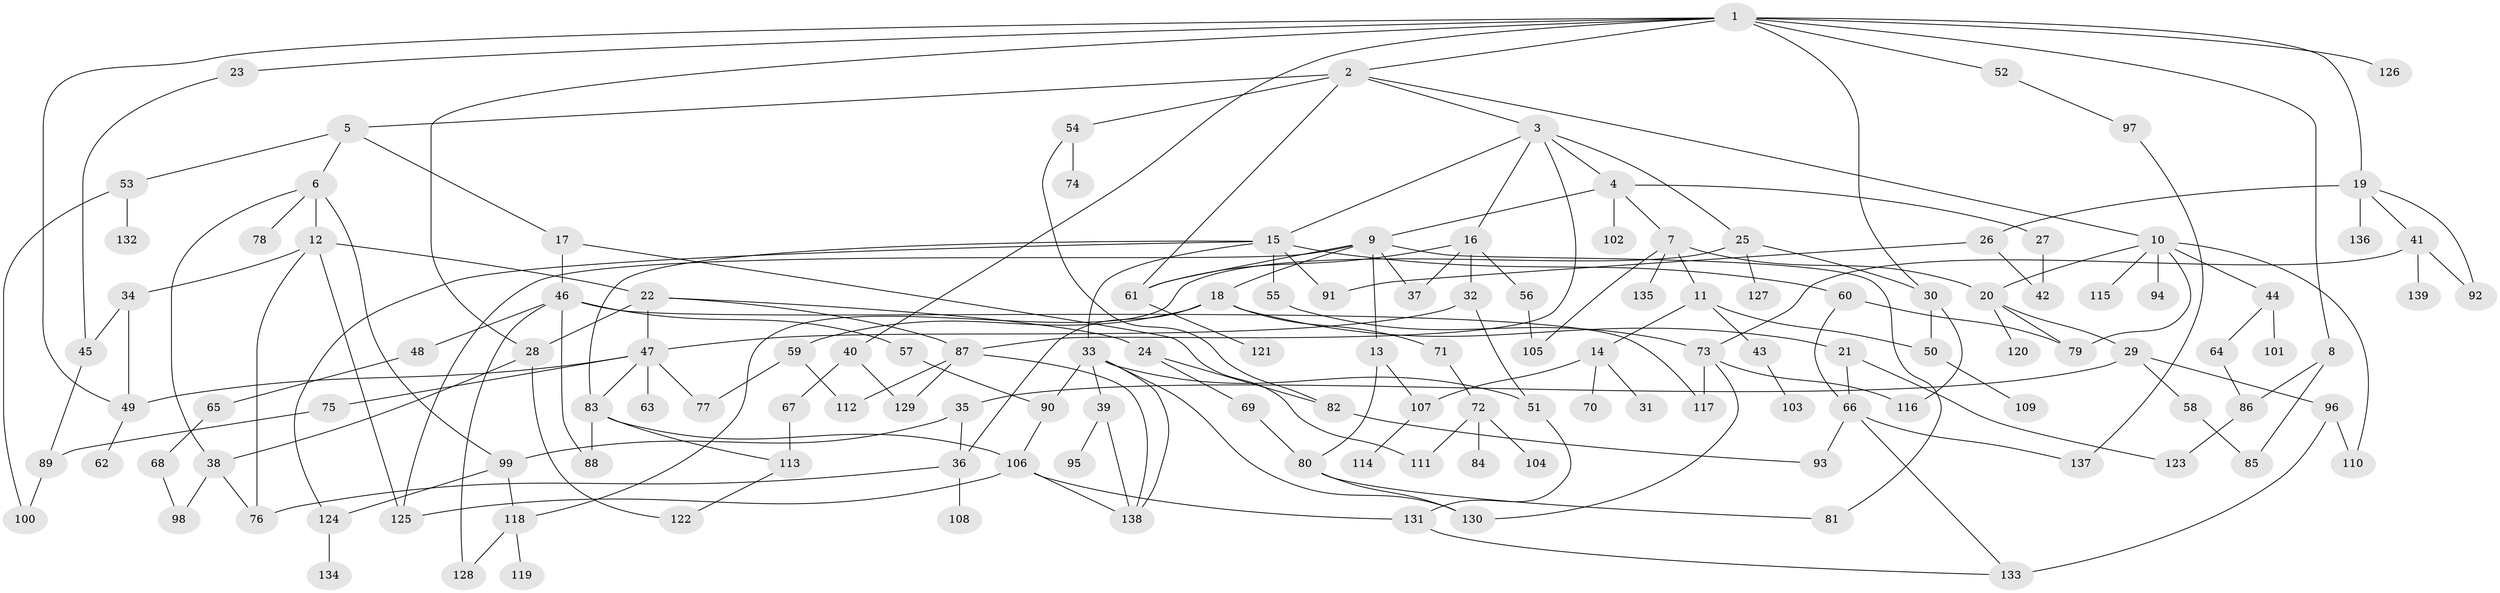 // Generated by graph-tools (version 1.1) at 2025/00/03/09/25 03:00:59]
// undirected, 139 vertices, 202 edges
graph export_dot {
graph [start="1"]
  node [color=gray90,style=filled];
  1;
  2;
  3;
  4;
  5;
  6;
  7;
  8;
  9;
  10;
  11;
  12;
  13;
  14;
  15;
  16;
  17;
  18;
  19;
  20;
  21;
  22;
  23;
  24;
  25;
  26;
  27;
  28;
  29;
  30;
  31;
  32;
  33;
  34;
  35;
  36;
  37;
  38;
  39;
  40;
  41;
  42;
  43;
  44;
  45;
  46;
  47;
  48;
  49;
  50;
  51;
  52;
  53;
  54;
  55;
  56;
  57;
  58;
  59;
  60;
  61;
  62;
  63;
  64;
  65;
  66;
  67;
  68;
  69;
  70;
  71;
  72;
  73;
  74;
  75;
  76;
  77;
  78;
  79;
  80;
  81;
  82;
  83;
  84;
  85;
  86;
  87;
  88;
  89;
  90;
  91;
  92;
  93;
  94;
  95;
  96;
  97;
  98;
  99;
  100;
  101;
  102;
  103;
  104;
  105;
  106;
  107;
  108;
  109;
  110;
  111;
  112;
  113;
  114;
  115;
  116;
  117;
  118;
  119;
  120;
  121;
  122;
  123;
  124;
  125;
  126;
  127;
  128;
  129;
  130;
  131;
  132;
  133;
  134;
  135;
  136;
  137;
  138;
  139;
  1 -- 2;
  1 -- 8;
  1 -- 19;
  1 -- 23;
  1 -- 28;
  1 -- 30;
  1 -- 40;
  1 -- 52;
  1 -- 126;
  1 -- 49;
  2 -- 3;
  2 -- 5;
  2 -- 10;
  2 -- 54;
  2 -- 61;
  3 -- 4;
  3 -- 15;
  3 -- 16;
  3 -- 25;
  3 -- 87;
  4 -- 7;
  4 -- 9;
  4 -- 27;
  4 -- 102;
  5 -- 6;
  5 -- 17;
  5 -- 53;
  6 -- 12;
  6 -- 38;
  6 -- 78;
  6 -- 99;
  7 -- 11;
  7 -- 135;
  7 -- 20;
  7 -- 105;
  8 -- 85;
  8 -- 86;
  9 -- 13;
  9 -- 18;
  9 -- 81;
  9 -- 125;
  9 -- 61;
  9 -- 37;
  10 -- 20;
  10 -- 44;
  10 -- 79;
  10 -- 94;
  10 -- 115;
  10 -- 110;
  11 -- 14;
  11 -- 43;
  11 -- 50;
  12 -- 22;
  12 -- 34;
  12 -- 76;
  12 -- 125;
  13 -- 80;
  13 -- 107;
  14 -- 31;
  14 -- 70;
  14 -- 107;
  15 -- 33;
  15 -- 55;
  15 -- 60;
  15 -- 83;
  15 -- 91;
  15 -- 124;
  16 -- 32;
  16 -- 37;
  16 -- 56;
  16 -- 61;
  17 -- 46;
  17 -- 111;
  18 -- 21;
  18 -- 59;
  18 -- 71;
  18 -- 36;
  19 -- 26;
  19 -- 41;
  19 -- 92;
  19 -- 136;
  20 -- 29;
  20 -- 120;
  20 -- 79;
  21 -- 123;
  21 -- 66;
  22 -- 24;
  22 -- 47;
  22 -- 28;
  22 -- 87;
  23 -- 45;
  24 -- 69;
  24 -- 82;
  25 -- 127;
  25 -- 118;
  25 -- 30;
  26 -- 42;
  26 -- 91;
  27 -- 42;
  28 -- 122;
  28 -- 38;
  29 -- 35;
  29 -- 58;
  29 -- 96;
  30 -- 116;
  30 -- 50;
  32 -- 51;
  32 -- 47;
  33 -- 39;
  33 -- 51;
  33 -- 130;
  33 -- 90;
  33 -- 138;
  34 -- 45;
  34 -- 49;
  35 -- 36;
  35 -- 99;
  36 -- 108;
  36 -- 76;
  38 -- 98;
  38 -- 76;
  39 -- 95;
  39 -- 138;
  40 -- 67;
  40 -- 129;
  41 -- 73;
  41 -- 139;
  41 -- 92;
  43 -- 103;
  44 -- 64;
  44 -- 101;
  45 -- 89;
  46 -- 48;
  46 -- 57;
  46 -- 88;
  46 -- 117;
  46 -- 128;
  47 -- 63;
  47 -- 75;
  47 -- 77;
  47 -- 83;
  47 -- 49;
  48 -- 65;
  49 -- 62;
  50 -- 109;
  51 -- 131;
  52 -- 97;
  53 -- 132;
  53 -- 100;
  54 -- 74;
  54 -- 82;
  55 -- 73;
  56 -- 105;
  57 -- 90;
  58 -- 85;
  59 -- 112;
  59 -- 77;
  60 -- 66;
  60 -- 79;
  61 -- 121;
  64 -- 86;
  65 -- 68;
  66 -- 133;
  66 -- 137;
  66 -- 93;
  67 -- 113;
  68 -- 98;
  69 -- 80;
  71 -- 72;
  72 -- 84;
  72 -- 104;
  72 -- 111;
  73 -- 117;
  73 -- 130;
  73 -- 116;
  75 -- 89;
  80 -- 81;
  80 -- 130;
  82 -- 93;
  83 -- 106;
  83 -- 113;
  83 -- 88;
  86 -- 123;
  87 -- 138;
  87 -- 112;
  87 -- 129;
  89 -- 100;
  90 -- 106;
  96 -- 110;
  96 -- 133;
  97 -- 137;
  99 -- 118;
  99 -- 124;
  106 -- 131;
  106 -- 125;
  106 -- 138;
  107 -- 114;
  113 -- 122;
  118 -- 119;
  118 -- 128;
  124 -- 134;
  131 -- 133;
}
